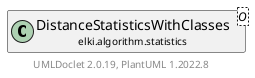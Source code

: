 @startuml
    remove .*\.(Instance|Par|Parameterizer|Factory)$
    set namespaceSeparator none
    hide empty fields
    hide empty methods

    class "<size:14>DistanceStatisticsWithClasses.Par\n<size:10>elki.algorithm.statistics" as elki.algorithm.statistics.DistanceStatisticsWithClasses.Par<O> {
        {static} +EXACT_ID: OptionID
        {static} +SAMPLING_ID: OptionID
        {static} +HISTOGRAM_BINS_ID: OptionID
        #distance: Distance<? super O>
        #numbin: int
        #sampling: boolean
        #exact: boolean
        +configure(Parameterization): void
        +make(): DistanceStatisticsWithClasses<O>
    }

    interface "<size:14>Parameterizer\n<size:10>elki.utilities.optionhandling" as elki.utilities.optionhandling.Parameterizer [[../../utilities/optionhandling/Parameterizer.html]] {
        {abstract} +make(): Object
    }
    class "<size:14>DistanceStatisticsWithClasses\n<size:10>elki.algorithm.statistics" as elki.algorithm.statistics.DistanceStatisticsWithClasses<O> [[DistanceStatisticsWithClasses.html]]

    elki.utilities.optionhandling.Parameterizer <|.. elki.algorithm.statistics.DistanceStatisticsWithClasses.Par
    elki.algorithm.statistics.DistanceStatisticsWithClasses +-- elki.algorithm.statistics.DistanceStatisticsWithClasses.Par

    center footer UMLDoclet 2.0.19, PlantUML 1.2022.8
@enduml
